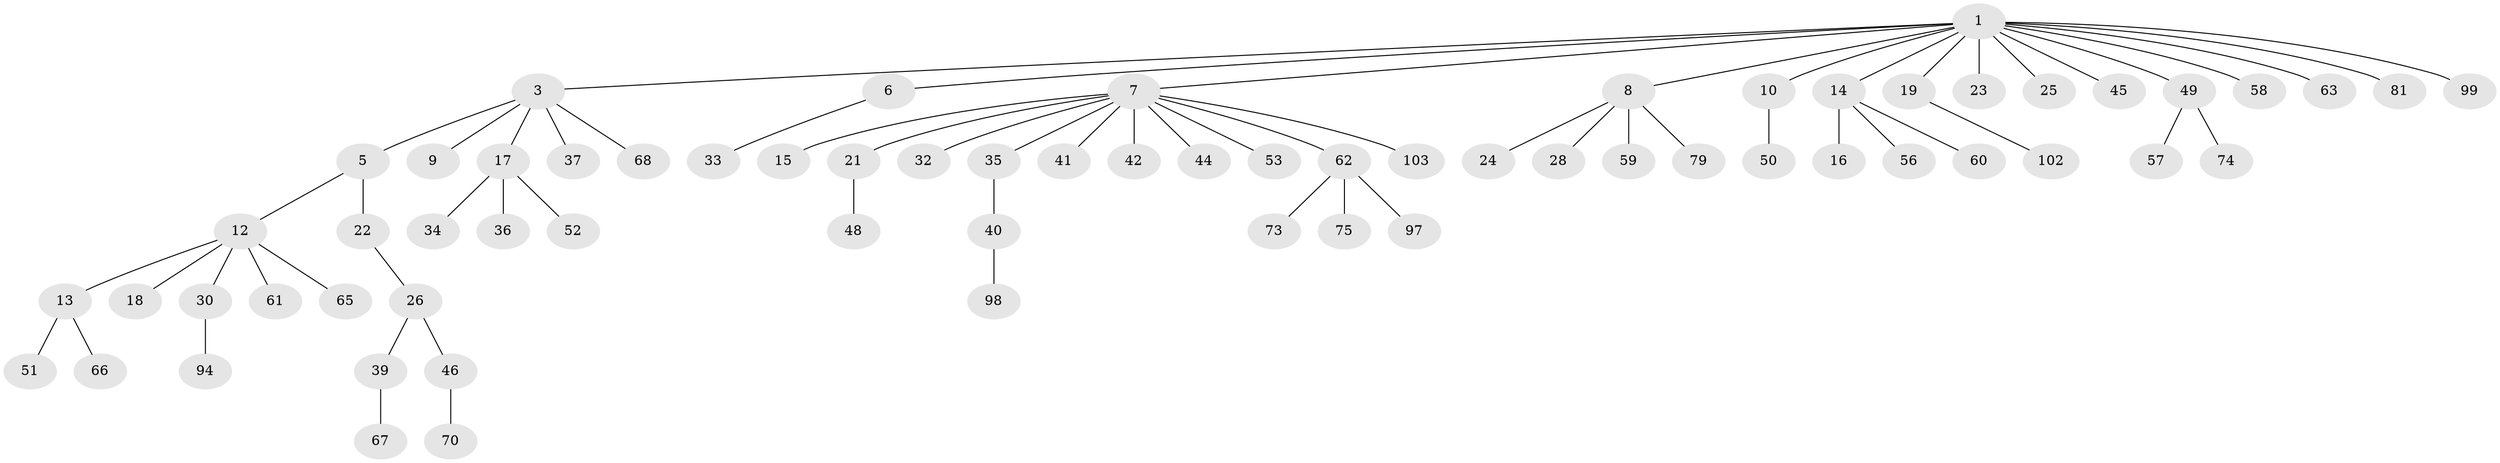 // original degree distribution, {11: 0.008849557522123894, 6: 0.017699115044247787, 5: 0.035398230088495575, 3: 0.08849557522123894, 2: 0.2743362831858407, 7: 0.008849557522123894, 1: 0.5132743362831859, 4: 0.05309734513274336}
// Generated by graph-tools (version 1.1) at 2025/19/03/04/25 18:19:07]
// undirected, 67 vertices, 66 edges
graph export_dot {
graph [start="1"]
  node [color=gray90,style=filled];
  1 [super="+2"];
  3 [super="+4"];
  5;
  6;
  7 [super="+47+11"];
  8;
  9;
  10;
  12 [super="+20"];
  13;
  14;
  15;
  16 [super="+54+55"];
  17 [super="+27+38"];
  18;
  19;
  21;
  22;
  23;
  24 [super="+31"];
  25 [super="+69+43"];
  26;
  28;
  30;
  32 [super="+86+91+109"];
  33 [super="+88"];
  34;
  35;
  36 [super="+107"];
  37 [super="+72"];
  39 [super="+110+64"];
  40;
  41;
  42 [super="+85+87+76+80"];
  44;
  45;
  46;
  48;
  49;
  50;
  51;
  52;
  53 [super="+71"];
  56;
  57;
  58;
  59;
  60;
  61;
  62;
  63 [super="+100"];
  65;
  66;
  67;
  68;
  70;
  73;
  74;
  75;
  79 [super="+93"];
  81 [super="+82+101"];
  94;
  97;
  98;
  99;
  102 [super="+113"];
  103;
  1 -- 10;
  1 -- 14;
  1 -- 23;
  1 -- 25;
  1 -- 45;
  1 -- 49;
  1 -- 58;
  1 -- 63;
  1 -- 81;
  1 -- 99;
  1 -- 3;
  1 -- 19;
  1 -- 6;
  1 -- 7;
  1 -- 8;
  3 -- 9;
  3 -- 17;
  3 -- 37;
  3 -- 68;
  3 -- 5;
  5 -- 12;
  5 -- 22;
  6 -- 33;
  7 -- 21;
  7 -- 35;
  7 -- 42;
  7 -- 44;
  7 -- 103;
  7 -- 32;
  7 -- 53;
  7 -- 41;
  7 -- 62;
  7 -- 15;
  8 -- 24;
  8 -- 28;
  8 -- 59;
  8 -- 79;
  10 -- 50;
  12 -- 13;
  12 -- 18;
  12 -- 30;
  12 -- 61;
  12 -- 65;
  13 -- 51;
  13 -- 66;
  14 -- 16;
  14 -- 56;
  14 -- 60;
  17 -- 34;
  17 -- 36;
  17 -- 52;
  19 -- 102;
  21 -- 48;
  22 -- 26;
  26 -- 39;
  26 -- 46;
  30 -- 94;
  35 -- 40;
  39 -- 67;
  40 -- 98;
  46 -- 70;
  49 -- 57;
  49 -- 74;
  62 -- 73;
  62 -- 75;
  62 -- 97;
}
